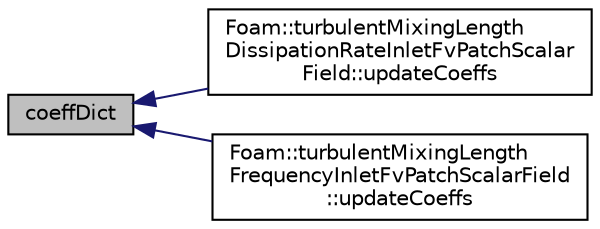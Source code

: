 digraph "coeffDict"
{
  bgcolor="transparent";
  edge [fontname="Helvetica",fontsize="10",labelfontname="Helvetica",labelfontsize="10"];
  node [fontname="Helvetica",fontsize="10",shape=record];
  rankdir="LR";
  Node1 [label="coeffDict",height=0.2,width=0.4,color="black", fillcolor="grey75", style="filled", fontcolor="black"];
  Node1 -> Node2 [dir="back",color="midnightblue",fontsize="10",style="solid",fontname="Helvetica"];
  Node2 [label="Foam::turbulentMixingLength\lDissipationRateInletFvPatchScalar\lField::updateCoeffs",height=0.2,width=0.4,color="black",URL="$a02692.html#a7e24eafac629d3733181cd942d4c902f",tooltip="Update the coefficients associated with the patch field. "];
  Node1 -> Node3 [dir="back",color="midnightblue",fontsize="10",style="solid",fontname="Helvetica"];
  Node3 [label="Foam::turbulentMixingLength\lFrequencyInletFvPatchScalarField\l::updateCoeffs",height=0.2,width=0.4,color="black",URL="$a02693.html#a7e24eafac629d3733181cd942d4c902f",tooltip="Update the coefficients associated with the patch field. "];
}
